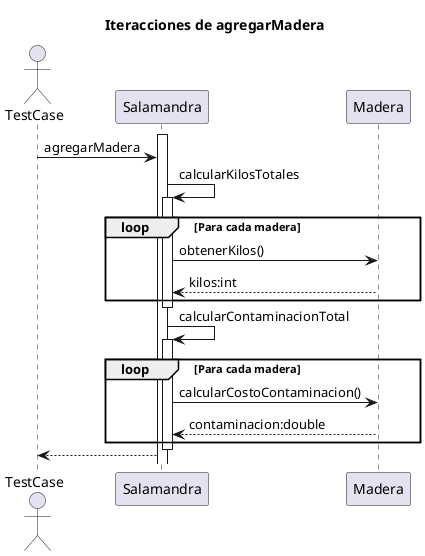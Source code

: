 @startuml
title Iteracciones de agregarMadera
actor TestCase

activate Salamandra
TestCase -> Salamandra: agregarMadera
Salamandra -> Salamandra: calcularKilosTotales
activate Salamandra
loop Para cada madera
Salamandra -> Madera: obtenerKilos()
Madera --> Salamandra: kilos:int
end
deactivate Salamandra
Salamandra -> Salamandra: calcularContaminacionTotal
activate Salamandra
loop Para cada madera
Salamandra -> Madera: calcularCostoContaminacion()
Madera --> Salamandra: contaminacion:double
end
deactivate Salamandra
Salamandra --> TestCase
@enduml